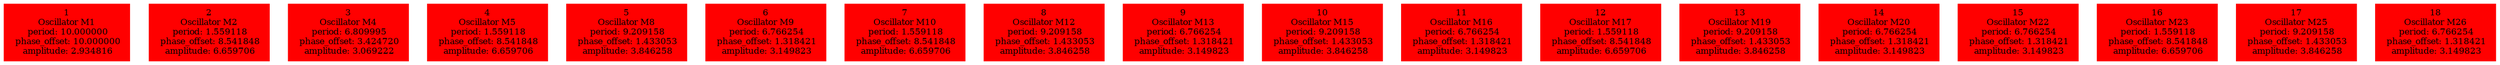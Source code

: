  digraph g{ forcelabels=true;
1 [label=<1<BR />Oscillator M1<BR /> period: 10.000000<BR /> phase_offset: 10.000000<BR /> amplitude: 2.934816>, shape=box,color=red,style=filled,fontsize=8];2 [label=<2<BR />Oscillator M2<BR /> period: 1.559118<BR /> phase_offset: 8.541848<BR /> amplitude: 6.659706>, shape=box,color=red,style=filled,fontsize=8];3 [label=<3<BR />Oscillator M4<BR /> period: 6.809995<BR /> phase_offset: 3.424720<BR /> amplitude: 3.069222>, shape=box,color=red,style=filled,fontsize=8];4 [label=<4<BR />Oscillator M5<BR /> period: 1.559118<BR /> phase_offset: 8.541848<BR /> amplitude: 6.659706>, shape=box,color=red,style=filled,fontsize=8];5 [label=<5<BR />Oscillator M8<BR /> period: 9.209158<BR /> phase_offset: 1.433053<BR /> amplitude: 3.846258>, shape=box,color=red,style=filled,fontsize=8];6 [label=<6<BR />Oscillator M9<BR /> period: 6.766254<BR /> phase_offset: 1.318421<BR /> amplitude: 3.149823>, shape=box,color=red,style=filled,fontsize=8];7 [label=<7<BR />Oscillator M10<BR /> period: 1.559118<BR /> phase_offset: 8.541848<BR /> amplitude: 6.659706>, shape=box,color=red,style=filled,fontsize=8];8 [label=<8<BR />Oscillator M12<BR /> period: 9.209158<BR /> phase_offset: 1.433053<BR /> amplitude: 3.846258>, shape=box,color=red,style=filled,fontsize=8];9 [label=<9<BR />Oscillator M13<BR /> period: 6.766254<BR /> phase_offset: 1.318421<BR /> amplitude: 3.149823>, shape=box,color=red,style=filled,fontsize=8];10 [label=<10<BR />Oscillator M15<BR /> period: 9.209158<BR /> phase_offset: 1.433053<BR /> amplitude: 3.846258>, shape=box,color=red,style=filled,fontsize=8];11 [label=<11<BR />Oscillator M16<BR /> period: 6.766254<BR /> phase_offset: 1.318421<BR /> amplitude: 3.149823>, shape=box,color=red,style=filled,fontsize=8];12 [label=<12<BR />Oscillator M17<BR /> period: 1.559118<BR /> phase_offset: 8.541848<BR /> amplitude: 6.659706>, shape=box,color=red,style=filled,fontsize=8];13 [label=<13<BR />Oscillator M19<BR /> period: 9.209158<BR /> phase_offset: 1.433053<BR /> amplitude: 3.846258>, shape=box,color=red,style=filled,fontsize=8];14 [label=<14<BR />Oscillator M20<BR /> period: 6.766254<BR /> phase_offset: 1.318421<BR /> amplitude: 3.149823>, shape=box,color=red,style=filled,fontsize=8];15 [label=<15<BR />Oscillator M22<BR /> period: 6.766254<BR /> phase_offset: 1.318421<BR /> amplitude: 3.149823>, shape=box,color=red,style=filled,fontsize=8];16 [label=<16<BR />Oscillator M23<BR /> period: 1.559118<BR /> phase_offset: 8.541848<BR /> amplitude: 6.659706>, shape=box,color=red,style=filled,fontsize=8];17 [label=<17<BR />Oscillator M25<BR /> period: 9.209158<BR /> phase_offset: 1.433053<BR /> amplitude: 3.846258>, shape=box,color=red,style=filled,fontsize=8];18 [label=<18<BR />Oscillator M26<BR /> period: 6.766254<BR /> phase_offset: 1.318421<BR /> amplitude: 3.149823>, shape=box,color=red,style=filled,fontsize=8]; }
